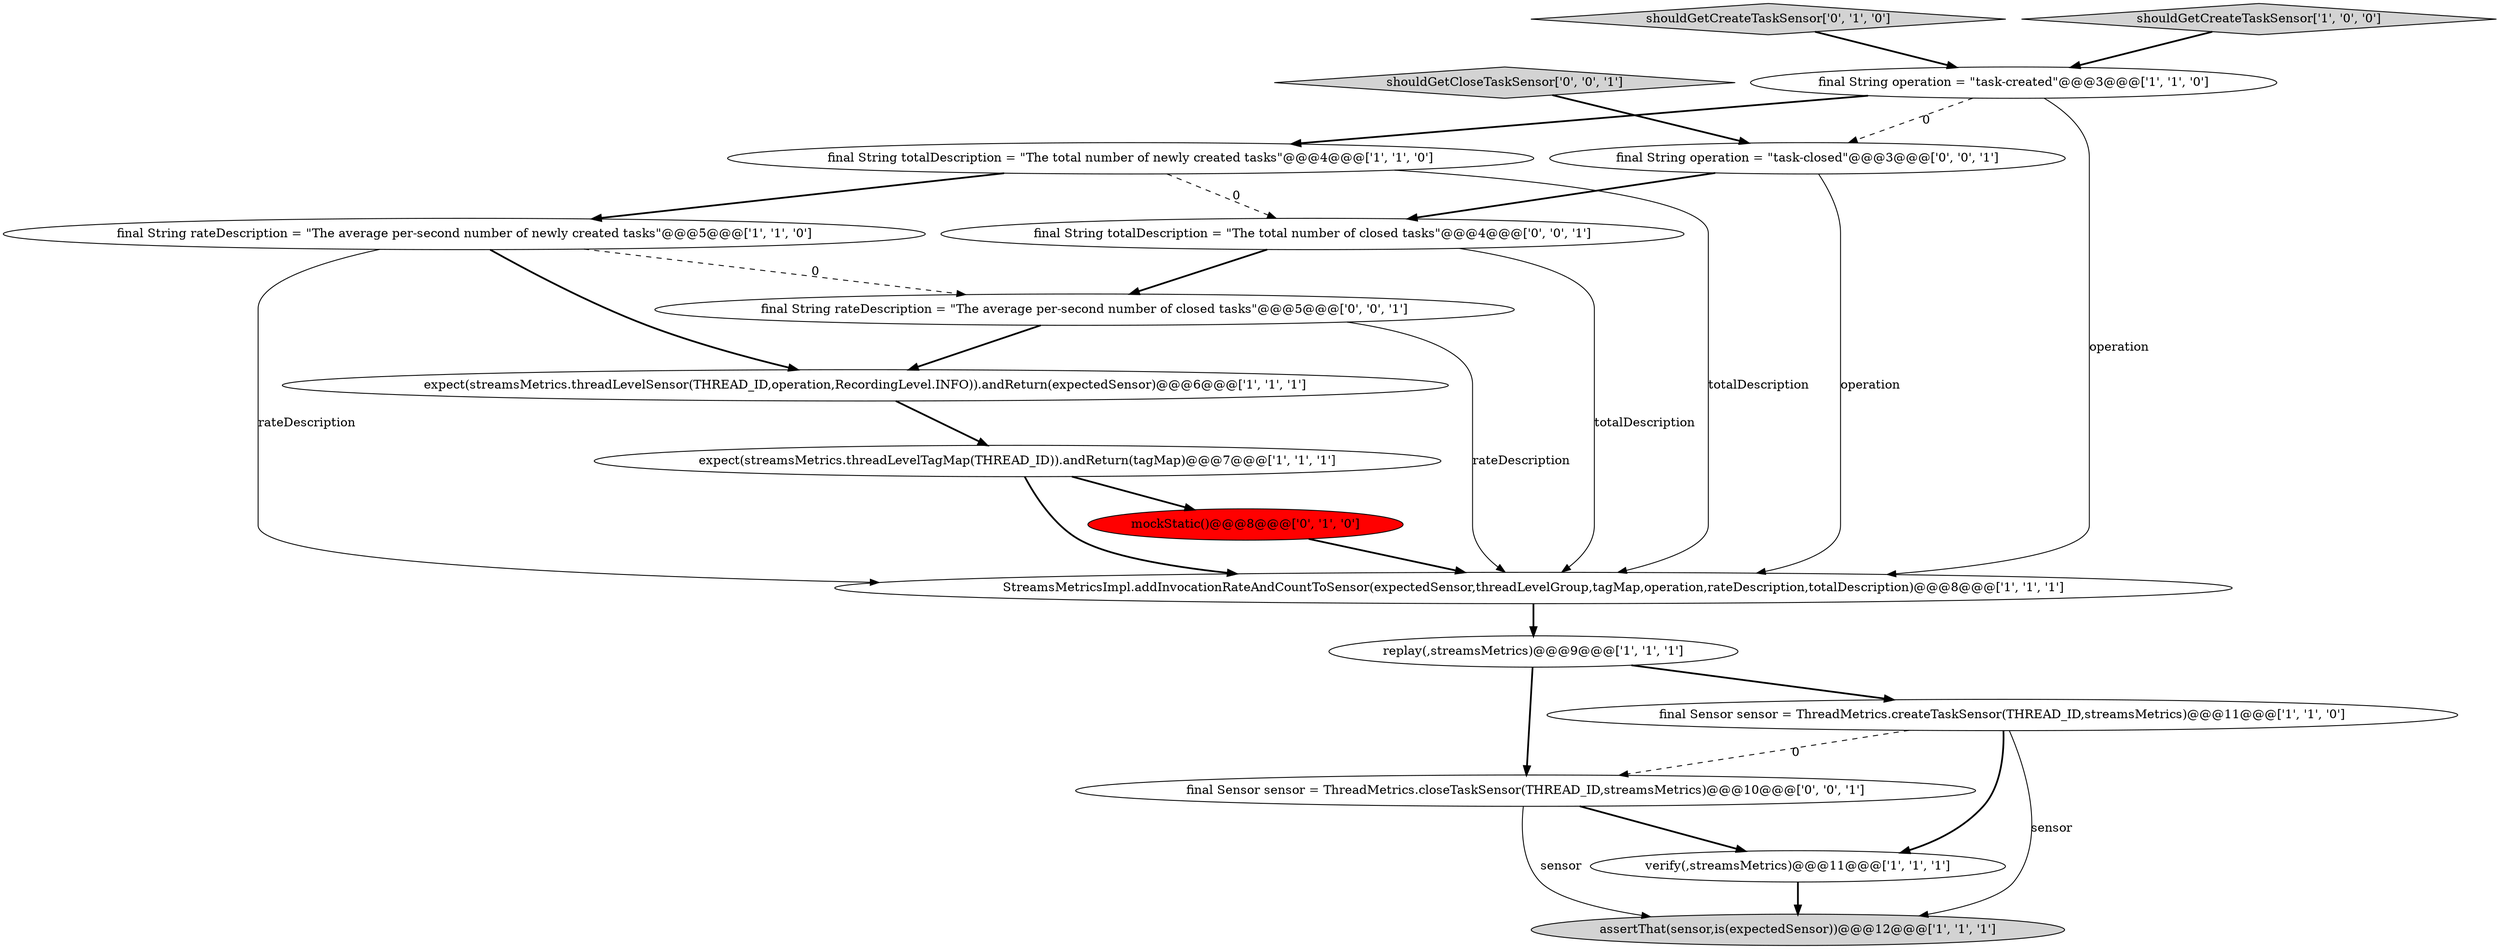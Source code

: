 digraph {
7 [style = filled, label = "final String rateDescription = \"The average per-second number of newly created tasks\"@@@5@@@['1', '1', '0']", fillcolor = white, shape = ellipse image = "AAA0AAABBB1BBB"];
11 [style = filled, label = "mockStatic()@@@8@@@['0', '1', '0']", fillcolor = red, shape = ellipse image = "AAA1AAABBB2BBB"];
10 [style = filled, label = "final String totalDescription = \"The total number of newly created tasks\"@@@4@@@['1', '1', '0']", fillcolor = white, shape = ellipse image = "AAA0AAABBB1BBB"];
15 [style = filled, label = "shouldGetCloseTaskSensor['0', '0', '1']", fillcolor = lightgray, shape = diamond image = "AAA0AAABBB3BBB"];
16 [style = filled, label = "final Sensor sensor = ThreadMetrics.closeTaskSensor(THREAD_ID,streamsMetrics)@@@10@@@['0', '0', '1']", fillcolor = white, shape = ellipse image = "AAA0AAABBB3BBB"];
17 [style = filled, label = "final String operation = \"task-closed\"@@@3@@@['0', '0', '1']", fillcolor = white, shape = ellipse image = "AAA0AAABBB3BBB"];
12 [style = filled, label = "shouldGetCreateTaskSensor['0', '1', '0']", fillcolor = lightgray, shape = diamond image = "AAA0AAABBB2BBB"];
9 [style = filled, label = "verify(,streamsMetrics)@@@11@@@['1', '1', '1']", fillcolor = white, shape = ellipse image = "AAA0AAABBB1BBB"];
14 [style = filled, label = "final String totalDescription = \"The total number of closed tasks\"@@@4@@@['0', '0', '1']", fillcolor = white, shape = ellipse image = "AAA0AAABBB3BBB"];
3 [style = filled, label = "assertThat(sensor,is(expectedSensor))@@@12@@@['1', '1', '1']", fillcolor = lightgray, shape = ellipse image = "AAA0AAABBB1BBB"];
5 [style = filled, label = "replay(,streamsMetrics)@@@9@@@['1', '1', '1']", fillcolor = white, shape = ellipse image = "AAA0AAABBB1BBB"];
8 [style = filled, label = "final String operation = \"task-created\"@@@3@@@['1', '1', '0']", fillcolor = white, shape = ellipse image = "AAA0AAABBB1BBB"];
4 [style = filled, label = "shouldGetCreateTaskSensor['1', '0', '0']", fillcolor = lightgray, shape = diamond image = "AAA0AAABBB1BBB"];
0 [style = filled, label = "final Sensor sensor = ThreadMetrics.createTaskSensor(THREAD_ID,streamsMetrics)@@@11@@@['1', '1', '0']", fillcolor = white, shape = ellipse image = "AAA0AAABBB1BBB"];
1 [style = filled, label = "expect(streamsMetrics.threadLevelTagMap(THREAD_ID)).andReturn(tagMap)@@@7@@@['1', '1', '1']", fillcolor = white, shape = ellipse image = "AAA0AAABBB1BBB"];
13 [style = filled, label = "final String rateDescription = \"The average per-second number of closed tasks\"@@@5@@@['0', '0', '1']", fillcolor = white, shape = ellipse image = "AAA0AAABBB3BBB"];
2 [style = filled, label = "expect(streamsMetrics.threadLevelSensor(THREAD_ID,operation,RecordingLevel.INFO)).andReturn(expectedSensor)@@@6@@@['1', '1', '1']", fillcolor = white, shape = ellipse image = "AAA0AAABBB1BBB"];
6 [style = filled, label = "StreamsMetricsImpl.addInvocationRateAndCountToSensor(expectedSensor,threadLevelGroup,tagMap,operation,rateDescription,totalDescription)@@@8@@@['1', '1', '1']", fillcolor = white, shape = ellipse image = "AAA0AAABBB1BBB"];
8->10 [style = bold, label=""];
0->9 [style = bold, label=""];
8->6 [style = solid, label="operation"];
2->1 [style = bold, label=""];
11->6 [style = bold, label=""];
0->16 [style = dashed, label="0"];
7->6 [style = solid, label="rateDescription"];
14->6 [style = solid, label="totalDescription"];
10->7 [style = bold, label=""];
1->11 [style = bold, label=""];
5->16 [style = bold, label=""];
13->6 [style = solid, label="rateDescription"];
6->5 [style = bold, label=""];
15->17 [style = bold, label=""];
1->6 [style = bold, label=""];
5->0 [style = bold, label=""];
17->14 [style = bold, label=""];
10->6 [style = solid, label="totalDescription"];
7->2 [style = bold, label=""];
12->8 [style = bold, label=""];
7->13 [style = dashed, label="0"];
9->3 [style = bold, label=""];
4->8 [style = bold, label=""];
8->17 [style = dashed, label="0"];
0->3 [style = solid, label="sensor"];
14->13 [style = bold, label=""];
17->6 [style = solid, label="operation"];
16->9 [style = bold, label=""];
10->14 [style = dashed, label="0"];
16->3 [style = solid, label="sensor"];
13->2 [style = bold, label=""];
}
